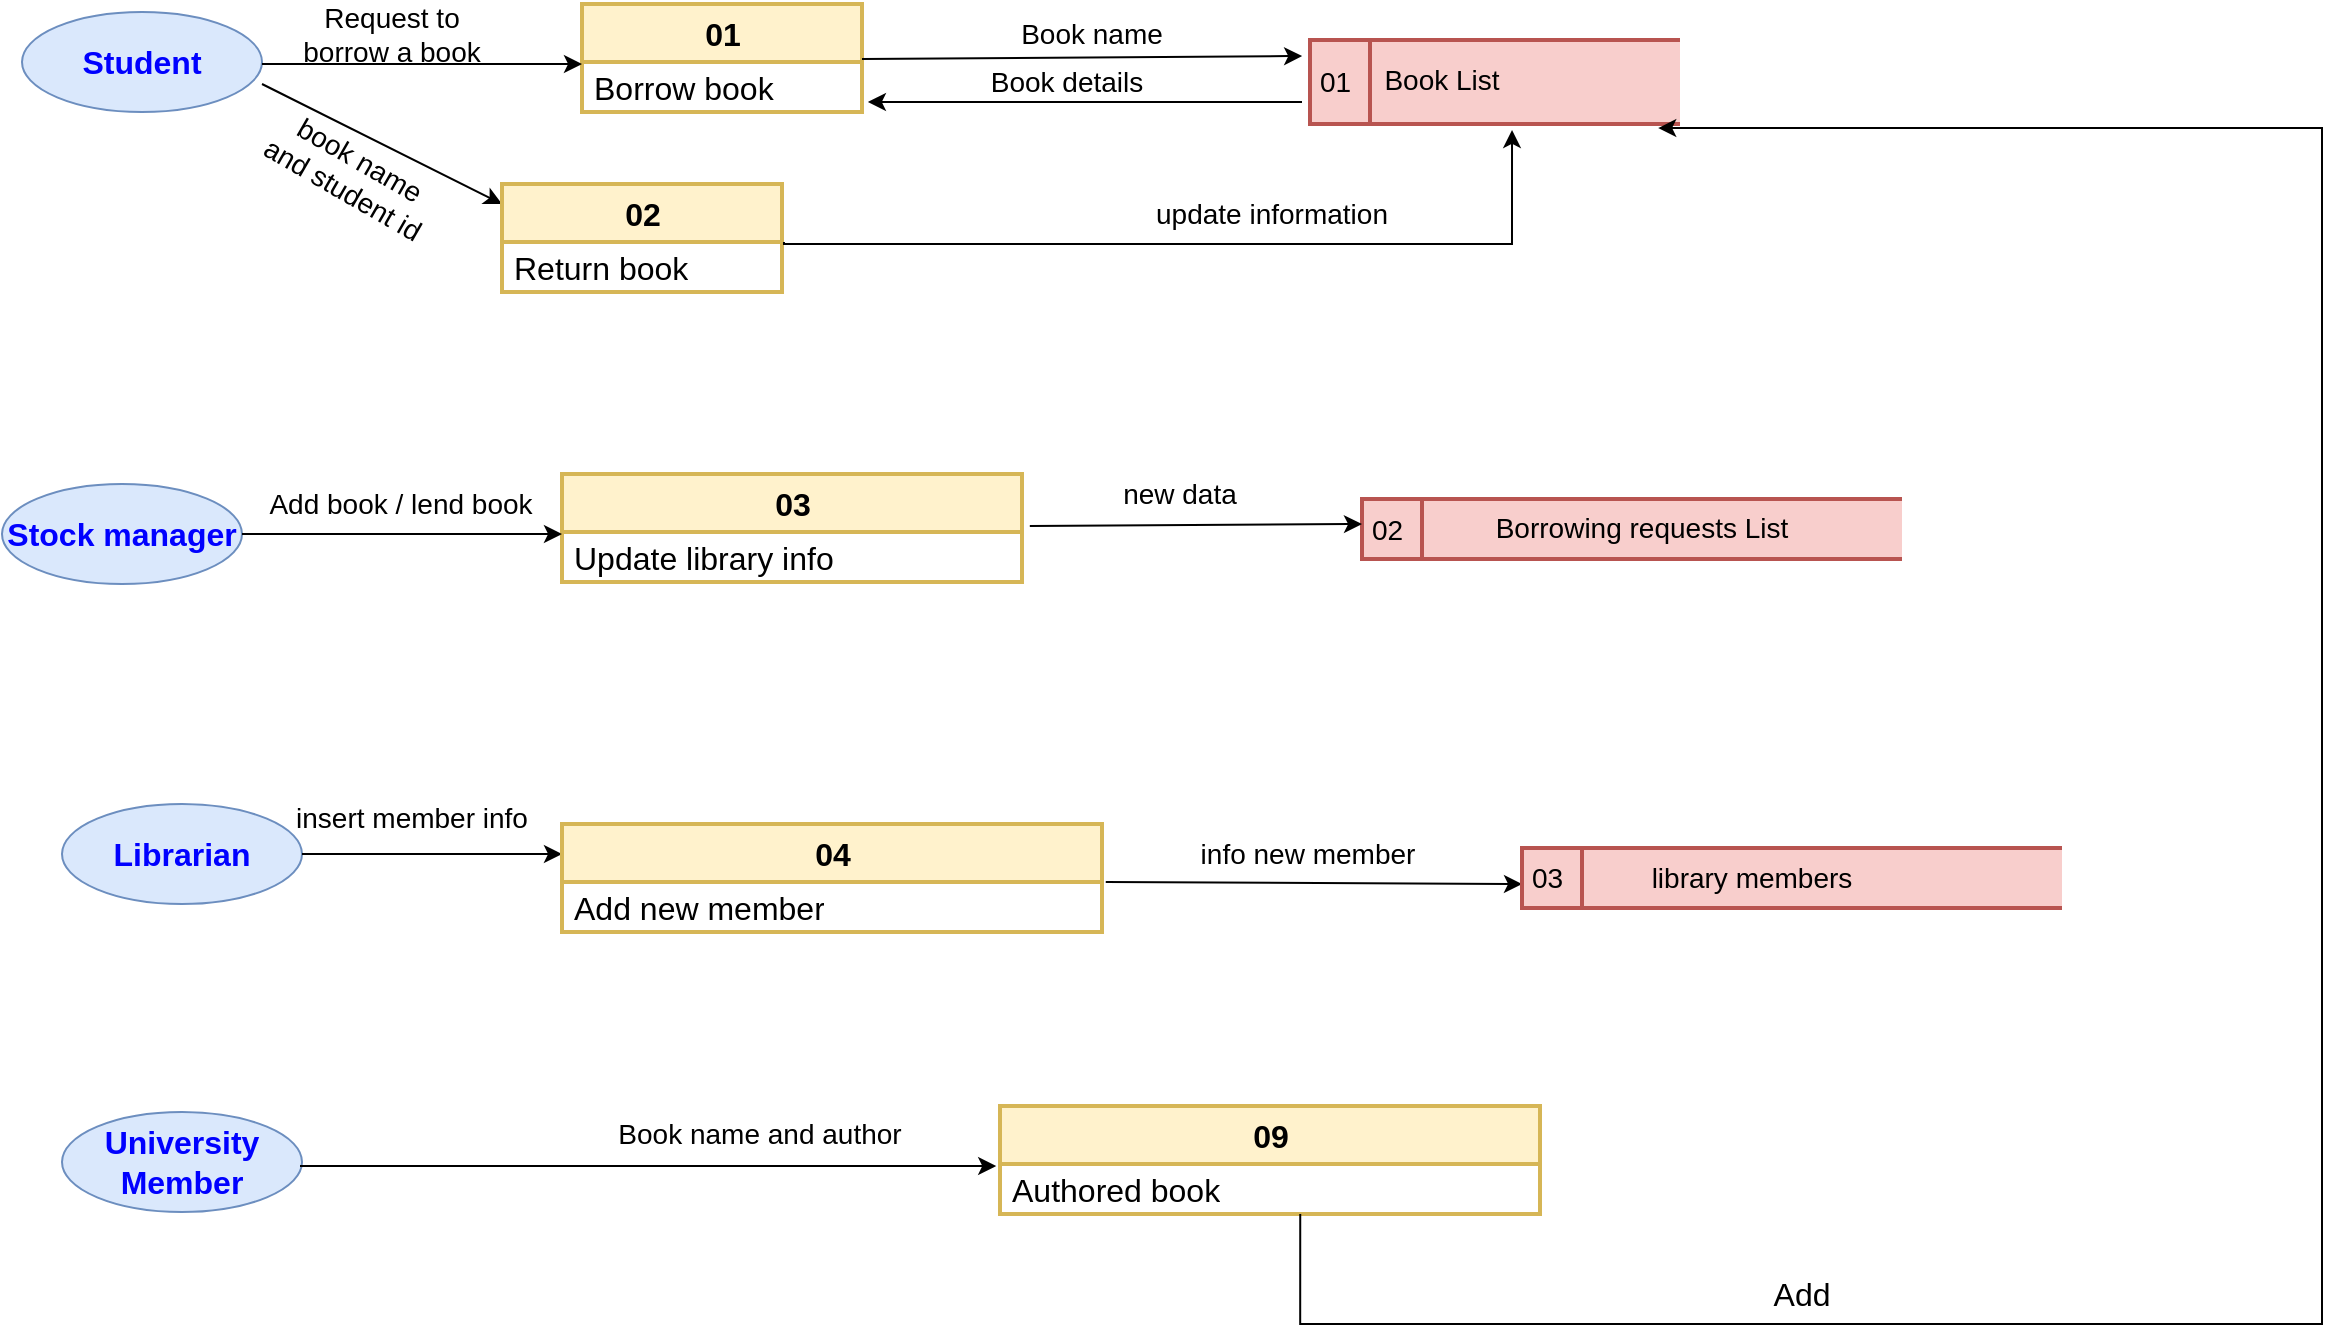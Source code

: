 <mxfile version="20.5.0" type="github">
  <diagram id="I_QSNduuzZ1XmQ7G36rW" name="Page-1">
    <mxGraphModel dx="1038" dy="2736" grid="1" gridSize="10" guides="1" tooltips="1" connect="1" arrows="1" fold="1" page="1" pageScale="1" pageWidth="850" pageHeight="1100" math="0" shadow="0">
      <root>
        <mxCell id="0" />
        <mxCell id="1" parent="0" />
        <mxCell id="CyEHUYj0pz2SkQQQW5B_-1" value="&lt;b&gt;&lt;font style=&quot;font-size: 16px;&quot; color=&quot;#0000FF&quot;&gt;Stock manager&lt;/font&gt;&lt;/b&gt;" style="ellipse;whiteSpace=wrap;html=1;fillColor=#dae8fc;strokeColor=#6c8ebf;" vertex="1" parent="1">
          <mxGeometry x="40" y="-1860" width="120" height="50" as="geometry" />
        </mxCell>
        <mxCell id="CyEHUYj0pz2SkQQQW5B_-2" value="&lt;b&gt;&lt;font style=&quot;font-size: 16px;&quot; color=&quot;#0000FF&quot;&gt;Student&lt;/font&gt;&lt;/b&gt;" style="ellipse;whiteSpace=wrap;html=1;fillColor=#dae8fc;strokeColor=#6c8ebf;" vertex="1" parent="1">
          <mxGeometry x="50" y="-2096" width="120" height="50" as="geometry" />
        </mxCell>
        <mxCell id="CyEHUYj0pz2SkQQQW5B_-3" value="01" style="swimlane;fontStyle=1;align=center;verticalAlign=middle;childLayout=stackLayout;horizontal=1;startSize=29;horizontalStack=0;resizeParent=1;resizeParentMax=0;resizeLast=0;collapsible=0;marginBottom=0;html=1;fontSize=16;strokeWidth=2;fillColor=#fff2cc;strokeColor=#d6b656;" vertex="1" parent="1">
          <mxGeometry x="330" y="-2100" width="140" height="54" as="geometry" />
        </mxCell>
        <mxCell id="CyEHUYj0pz2SkQQQW5B_-4" value="&lt;div&gt;&lt;font color=&quot;#000000&quot;&gt;Borrow book&lt;/font&gt;&lt;/div&gt;" style="text;html=1;strokeColor=none;fillColor=none;align=left;verticalAlign=middle;spacingLeft=4;spacingRight=4;overflow=hidden;rotatable=0;points=[[0,0.5],[1,0.5]];portConstraint=eastwest;fontSize=16;fontColor=#0000FF;" vertex="1" parent="CyEHUYj0pz2SkQQQW5B_-3">
          <mxGeometry y="29" width="140" height="25" as="geometry" />
        </mxCell>
        <mxCell id="CyEHUYj0pz2SkQQQW5B_-5" value="" style="endArrow=classic;html=1;rounded=0;fontSize=16;fontColor=#0000FF;" edge="1" parent="1">
          <mxGeometry width="50" height="50" relative="1" as="geometry">
            <mxPoint x="170" y="-2070" as="sourcePoint" />
            <mxPoint x="330" y="-2070" as="targetPoint" />
          </mxGeometry>
        </mxCell>
        <mxCell id="CyEHUYj0pz2SkQQQW5B_-6" value="Request to borrow a book" style="text;html=1;strokeColor=none;fillColor=none;align=center;verticalAlign=middle;whiteSpace=wrap;rounded=0;strokeWidth=2;fontSize=14;fontColor=#000000;" vertex="1" parent="1">
          <mxGeometry x="180" y="-2100" width="110" height="30" as="geometry" />
        </mxCell>
        <mxCell id="CyEHUYj0pz2SkQQQW5B_-10" value="01" style="html=1;dashed=0;whitespace=wrap;shape=mxgraph.dfd.dataStoreID;align=left;spacingLeft=3;points=[[0,0],[0.5,0],[1,0],[0,0.5],[1,0.5],[0,1],[0.5,1],[1,1]];strokeWidth=2;fontSize=14;fillColor=#f8cecc;strokeColor=#b85450;" vertex="1" parent="1">
          <mxGeometry x="694" y="-2082" width="185" height="42" as="geometry" />
        </mxCell>
        <mxCell id="CyEHUYj0pz2SkQQQW5B_-11" value="Book List" style="text;html=1;strokeColor=none;fillColor=none;align=center;verticalAlign=middle;whiteSpace=wrap;rounded=0;strokeWidth=2;fontSize=14;fontColor=#000000;" vertex="1" parent="1">
          <mxGeometry x="730" y="-2077" width="60" height="30" as="geometry" />
        </mxCell>
        <mxCell id="CyEHUYj0pz2SkQQQW5B_-13" value="" style="endArrow=classic;html=1;rounded=0;fontSize=14;fontColor=#000000;entryX=1.021;entryY=0.8;entryDx=0;entryDy=0;entryPerimeter=0;" edge="1" parent="1" target="CyEHUYj0pz2SkQQQW5B_-4">
          <mxGeometry width="50" height="50" relative="1" as="geometry">
            <mxPoint x="690" y="-2051" as="sourcePoint" />
            <mxPoint x="520" y="-2052.5" as="targetPoint" />
          </mxGeometry>
        </mxCell>
        <mxCell id="CyEHUYj0pz2SkQQQW5B_-14" value="Book details" style="text;html=1;strokeColor=none;fillColor=none;align=center;verticalAlign=middle;whiteSpace=wrap;rounded=0;strokeWidth=2;fontSize=14;fontColor=#000000;" vertex="1" parent="1">
          <mxGeometry x="530" y="-2076" width="85" height="30" as="geometry" />
        </mxCell>
        <mxCell id="CyEHUYj0pz2SkQQQW5B_-17" value="" style="endArrow=classic;html=1;rounded=0;fontSize=14;fontColor=#000000;exitX=1;exitY=0.5;exitDx=0;exitDy=0;entryX=0.026;entryY=0.286;entryDx=0;entryDy=0;entryPerimeter=0;" edge="1" parent="1">
          <mxGeometry width="50" height="50" relative="1" as="geometry">
            <mxPoint x="470.0" y="-2072.5" as="sourcePoint" />
            <mxPoint x="690.07" y="-2073.988" as="targetPoint" />
          </mxGeometry>
        </mxCell>
        <mxCell id="CyEHUYj0pz2SkQQQW5B_-18" value="Book name" style="text;html=1;strokeColor=none;fillColor=none;align=center;verticalAlign=middle;whiteSpace=wrap;rounded=0;strokeWidth=2;fontSize=14;fontColor=#000000;" vertex="1" parent="1">
          <mxGeometry x="540" y="-2100" width="90" height="30" as="geometry" />
        </mxCell>
        <mxCell id="CyEHUYj0pz2SkQQQW5B_-20" value="" style="endArrow=classic;html=1;rounded=0;fontSize=14;fontColor=#000000;" edge="1" parent="1">
          <mxGeometry width="50" height="50" relative="1" as="geometry">
            <mxPoint x="170" y="-2060" as="sourcePoint" />
            <mxPoint x="290" y="-2000" as="targetPoint" />
          </mxGeometry>
        </mxCell>
        <mxCell id="CyEHUYj0pz2SkQQQW5B_-21" value="02" style="swimlane;fontStyle=1;align=center;verticalAlign=middle;childLayout=stackLayout;horizontal=1;startSize=29;horizontalStack=0;resizeParent=1;resizeParentMax=0;resizeLast=0;collapsible=0;marginBottom=0;html=1;fontSize=16;strokeWidth=2;fillColor=#fff2cc;strokeColor=#d6b656;" vertex="1" parent="1">
          <mxGeometry x="290" y="-2010" width="140" height="54" as="geometry" />
        </mxCell>
        <mxCell id="CyEHUYj0pz2SkQQQW5B_-22" value="&lt;div&gt;&lt;font color=&quot;#000000&quot;&gt;Return book&lt;/font&gt;&lt;/div&gt;" style="text;html=1;strokeColor=none;fillColor=none;align=left;verticalAlign=middle;spacingLeft=4;spacingRight=4;overflow=hidden;rotatable=0;points=[[0,0.5],[1,0.5]];portConstraint=eastwest;fontSize=16;fontColor=#0000FF;" vertex="1" parent="CyEHUYj0pz2SkQQQW5B_-21">
          <mxGeometry y="29" width="140" height="25" as="geometry" />
        </mxCell>
        <mxCell id="CyEHUYj0pz2SkQQQW5B_-23" value="book name and student id" style="text;html=1;strokeColor=none;fillColor=none;align=center;verticalAlign=middle;whiteSpace=wrap;rounded=0;strokeWidth=2;fontSize=14;fontColor=#000000;rotation=30;" vertex="1" parent="1">
          <mxGeometry x="170" y="-2030" width="90" height="30" as="geometry" />
        </mxCell>
        <mxCell id="CyEHUYj0pz2SkQQQW5B_-24" value="update information " style="text;html=1;strokeColor=none;fillColor=none;align=center;verticalAlign=middle;whiteSpace=wrap;rounded=0;strokeWidth=2;fontSize=14;fontColor=#000000;rotation=0;" vertex="1" parent="1">
          <mxGeometry x="610" y="-2010" width="130" height="30" as="geometry" />
        </mxCell>
        <mxCell id="CyEHUYj0pz2SkQQQW5B_-25" value="" style="endArrow=classic;html=1;rounded=0;exitX=1.007;exitY=0;exitDx=0;exitDy=0;exitPerimeter=0;entryX=0.546;entryY=1.071;entryDx=0;entryDy=0;entryPerimeter=0;edgeStyle=orthogonalEdgeStyle;" edge="1" parent="1" source="CyEHUYj0pz2SkQQQW5B_-22" target="CyEHUYj0pz2SkQQQW5B_-10">
          <mxGeometry width="50" height="50" relative="1" as="geometry">
            <mxPoint x="750" y="-1920" as="sourcePoint" />
            <mxPoint x="800" y="-1970" as="targetPoint" />
            <Array as="points">
              <mxPoint x="431" y="-1980" />
              <mxPoint x="795" y="-1980" />
            </Array>
          </mxGeometry>
        </mxCell>
        <mxCell id="CyEHUYj0pz2SkQQQW5B_-27" value="02" style="html=1;dashed=0;whitespace=wrap;shape=mxgraph.dfd.dataStoreID;align=left;spacingLeft=3;points=[[0,0],[0.5,0],[1,0],[0,0.5],[1,0.5],[0,1],[0.5,1],[1,1]];strokeWidth=2;fontSize=14;fillColor=#f8cecc;strokeColor=#b85450;" vertex="1" parent="1">
          <mxGeometry x="720" y="-1852.5" width="270" height="30" as="geometry" />
        </mxCell>
        <mxCell id="CyEHUYj0pz2SkQQQW5B_-28" value="&lt;font color=&quot;#000000&quot;&gt;Borrowing requests &lt;/font&gt;List" style="text;html=1;strokeColor=none;fillColor=none;align=center;verticalAlign=middle;whiteSpace=wrap;rounded=0;strokeWidth=2;fontSize=14;fontColor=#000000;" vertex="1" parent="1">
          <mxGeometry x="770" y="-1853.5" width="180" height="30" as="geometry" />
        </mxCell>
        <mxCell id="CyEHUYj0pz2SkQQQW5B_-29" value="03" style="swimlane;fontStyle=1;align=center;verticalAlign=middle;childLayout=stackLayout;horizontal=1;startSize=29;horizontalStack=0;resizeParent=1;resizeParentMax=0;resizeLast=0;collapsible=0;marginBottom=0;html=1;fontSize=16;strokeWidth=2;fillColor=#fff2cc;strokeColor=#d6b656;" vertex="1" parent="1">
          <mxGeometry x="320" y="-1865" width="230" height="54" as="geometry" />
        </mxCell>
        <mxCell id="CyEHUYj0pz2SkQQQW5B_-30" value="&lt;font color=&quot;#000000&quot;&gt;Update library info&lt;/font&gt;" style="text;html=1;strokeColor=none;fillColor=none;align=left;verticalAlign=middle;spacingLeft=4;spacingRight=4;overflow=hidden;rotatable=0;points=[[0,0.5],[1,0.5]];portConstraint=eastwest;fontSize=16;fontColor=#0000FF;" vertex="1" parent="CyEHUYj0pz2SkQQQW5B_-29">
          <mxGeometry y="29" width="230" height="25" as="geometry" />
        </mxCell>
        <mxCell id="CyEHUYj0pz2SkQQQW5B_-31" value="" style="endArrow=classic;html=1;rounded=0;fontSize=14;fontColor=#000000;exitX=0.725;exitY=0.94;exitDx=0;exitDy=0;exitPerimeter=0;" edge="1" parent="1">
          <mxGeometry width="50" height="50" relative="1" as="geometry">
            <mxPoint x="160" y="-1835" as="sourcePoint" />
            <mxPoint x="320" y="-1835" as="targetPoint" />
          </mxGeometry>
        </mxCell>
        <mxCell id="CyEHUYj0pz2SkQQQW5B_-32" value="Add book / lend book" style="text;html=1;strokeColor=none;fillColor=none;align=center;verticalAlign=middle;whiteSpace=wrap;rounded=0;strokeWidth=2;fontSize=14;fontColor=#000000;rotation=0;" vertex="1" parent="1">
          <mxGeometry x="170" y="-1865" width="139" height="30" as="geometry" />
        </mxCell>
        <mxCell id="CyEHUYj0pz2SkQQQW5B_-33" value="" style="endArrow=classic;html=1;rounded=0;fontSize=14;fontColor=#000000;exitX=1.017;exitY=-0.12;exitDx=0;exitDy=0;exitPerimeter=0;" edge="1" parent="1" source="CyEHUYj0pz2SkQQQW5B_-30">
          <mxGeometry width="50" height="50" relative="1" as="geometry">
            <mxPoint x="602" y="-1722" as="sourcePoint" />
            <mxPoint x="720" y="-1840" as="targetPoint" />
          </mxGeometry>
        </mxCell>
        <mxCell id="CyEHUYj0pz2SkQQQW5B_-34" value="new data" style="text;html=1;strokeColor=none;fillColor=none;align=center;verticalAlign=middle;whiteSpace=wrap;rounded=0;strokeWidth=2;fontSize=14;fontColor=#000000;rotation=0;" vertex="1" parent="1">
          <mxGeometry x="564" y="-1870" width="130" height="30" as="geometry" />
        </mxCell>
        <mxCell id="CyEHUYj0pz2SkQQQW5B_-36" value="&lt;b&gt;&lt;font style=&quot;font-size: 16px;&quot; color=&quot;#0000FF&quot;&gt;Librarian&lt;/font&gt;&lt;/b&gt;" style="ellipse;whiteSpace=wrap;html=1;fillColor=#dae8fc;strokeColor=#6c8ebf;" vertex="1" parent="1">
          <mxGeometry x="70" y="-1700" width="120" height="50" as="geometry" />
        </mxCell>
        <mxCell id="CyEHUYj0pz2SkQQQW5B_-38" value="" style="endArrow=classic;html=1;rounded=0;fontSize=14;fontColor=#000000;" edge="1" parent="1" source="CyEHUYj0pz2SkQQQW5B_-36">
          <mxGeometry width="50" height="50" relative="1" as="geometry">
            <mxPoint x="270" y="-1544" as="sourcePoint" />
            <mxPoint x="320" y="-1675" as="targetPoint" />
          </mxGeometry>
        </mxCell>
        <mxCell id="CyEHUYj0pz2SkQQQW5B_-39" value="04" style="swimlane;fontStyle=1;align=center;verticalAlign=middle;childLayout=stackLayout;horizontal=1;startSize=29;horizontalStack=0;resizeParent=1;resizeParentMax=0;resizeLast=0;collapsible=0;marginBottom=0;html=1;fontSize=16;strokeWidth=2;fillColor=#fff2cc;strokeColor=#d6b656;" vertex="1" parent="1">
          <mxGeometry x="320" y="-1690" width="270" height="54" as="geometry" />
        </mxCell>
        <mxCell id="CyEHUYj0pz2SkQQQW5B_-40" value="&lt;font color=&quot;#000000&quot;&gt;Add new member&lt;/font&gt;" style="text;html=1;strokeColor=none;fillColor=none;align=left;verticalAlign=middle;spacingLeft=4;spacingRight=4;overflow=hidden;rotatable=0;points=[[0,0.5],[1,0.5]];portConstraint=eastwest;fontSize=16;fontColor=#0000FF;" vertex="1" parent="CyEHUYj0pz2SkQQQW5B_-39">
          <mxGeometry y="29" width="270" height="25" as="geometry" />
        </mxCell>
        <mxCell id="CyEHUYj0pz2SkQQQW5B_-41" value="" style="endArrow=classic;html=1;rounded=0;fontSize=14;fontColor=#000000;exitX=1.007;exitY=0;exitDx=0;exitDy=0;exitPerimeter=0;" edge="1" parent="1" source="CyEHUYj0pz2SkQQQW5B_-40">
          <mxGeometry width="50" height="50" relative="1" as="geometry">
            <mxPoint x="610" y="-1544" as="sourcePoint" />
            <mxPoint x="800" y="-1660" as="targetPoint" />
          </mxGeometry>
        </mxCell>
        <mxCell id="CyEHUYj0pz2SkQQQW5B_-42" value="&lt;font color=&quot;#000000&quot;&gt;info new member&lt;/font&gt;" style="text;html=1;strokeColor=none;fillColor=none;align=center;verticalAlign=middle;whiteSpace=wrap;rounded=0;strokeWidth=2;fontSize=14;fontColor=#000000;rotation=0;" vertex="1" parent="1">
          <mxGeometry x="596" y="-1690" width="194" height="30" as="geometry" />
        </mxCell>
        <mxCell id="CyEHUYj0pz2SkQQQW5B_-43" value="03" style="html=1;dashed=0;whitespace=wrap;shape=mxgraph.dfd.dataStoreID;align=left;spacingLeft=3;points=[[0,0],[0.5,0],[1,0],[0,0.5],[1,0.5],[0,1],[0.5,1],[1,1]];strokeWidth=2;fontSize=14;fillColor=#f8cecc;strokeColor=#b85450;" vertex="1" parent="1">
          <mxGeometry x="800" y="-1678" width="270" height="30" as="geometry" />
        </mxCell>
        <mxCell id="CyEHUYj0pz2SkQQQW5B_-44" value="&lt;font color=&quot;#000000&quot;&gt;library members&lt;/font&gt;" style="text;html=1;strokeColor=none;fillColor=none;align=center;verticalAlign=middle;whiteSpace=wrap;rounded=0;strokeWidth=2;fontSize=14;fontColor=#000000;" vertex="1" parent="1">
          <mxGeometry x="840" y="-1678" width="150" height="30" as="geometry" />
        </mxCell>
        <mxCell id="CyEHUYj0pz2SkQQQW5B_-45" value="insert member info" style="text;html=1;strokeColor=none;fillColor=none;align=center;verticalAlign=middle;whiteSpace=wrap;rounded=0;strokeWidth=2;fontSize=14;fontColor=#000000;rotation=0;" vertex="1" parent="1">
          <mxGeometry x="160" y="-1708" width="170" height="30" as="geometry" />
        </mxCell>
        <mxCell id="CyEHUYj0pz2SkQQQW5B_-48" value="&lt;b&gt;&lt;font style=&quot;font-size: 16px;&quot; color=&quot;#0000FF&quot;&gt;University Member&lt;/font&gt;&lt;/b&gt;" style="ellipse;whiteSpace=wrap;html=1;fillColor=#dae8fc;strokeColor=#6c8ebf;" vertex="1" parent="1">
          <mxGeometry x="70" y="-1546" width="120" height="50" as="geometry" />
        </mxCell>
        <mxCell id="CyEHUYj0pz2SkQQQW5B_-49" value="09" style="swimlane;fontStyle=1;align=center;verticalAlign=middle;childLayout=stackLayout;horizontal=1;startSize=29;horizontalStack=0;resizeParent=1;resizeParentMax=0;resizeLast=0;collapsible=0;marginBottom=0;html=1;fontSize=16;strokeWidth=2;fillColor=#fff2cc;strokeColor=#d6b656;" vertex="1" parent="1">
          <mxGeometry x="539" y="-1549" width="270" height="54" as="geometry" />
        </mxCell>
        <mxCell id="CyEHUYj0pz2SkQQQW5B_-50" value="&lt;font color=&quot;#000000&quot;&gt;Authored book&lt;/font&gt;" style="text;html=1;strokeColor=none;fillColor=none;align=left;verticalAlign=middle;spacingLeft=4;spacingRight=4;overflow=hidden;rotatable=0;points=[[0,0.5],[1,0.5]];portConstraint=eastwest;fontSize=16;fontColor=#0000FF;" vertex="1" parent="CyEHUYj0pz2SkQQQW5B_-49">
          <mxGeometry y="29" width="270" height="25" as="geometry" />
        </mxCell>
        <mxCell id="CyEHUYj0pz2SkQQQW5B_-51" value="" style="endArrow=classic;html=1;rounded=0;fontSize=14;fontColor=#000000;entryX=-0.007;entryY=0.04;entryDx=0;entryDy=0;entryPerimeter=0;" edge="1" parent="1" target="CyEHUYj0pz2SkQQQW5B_-50">
          <mxGeometry width="50" height="50" relative="1" as="geometry">
            <mxPoint x="189" y="-1519" as="sourcePoint" />
            <mxPoint x="409" y="-1519" as="targetPoint" />
          </mxGeometry>
        </mxCell>
        <mxCell id="CyEHUYj0pz2SkQQQW5B_-52" value="Book name and author" style="text;html=1;strokeColor=none;fillColor=none;align=center;verticalAlign=middle;whiteSpace=wrap;rounded=0;strokeWidth=2;fontSize=14;fontColor=#000000;" vertex="1" parent="1">
          <mxGeometry x="329" y="-1550" width="180" height="30" as="geometry" />
        </mxCell>
        <mxCell id="CyEHUYj0pz2SkQQQW5B_-53" value="" style="endArrow=classic;html=1;rounded=0;entryX=0.941;entryY=1.048;entryDx=0;entryDy=0;entryPerimeter=0;exitX=0.556;exitY=1;exitDx=0;exitDy=0;exitPerimeter=0;edgeStyle=orthogonalEdgeStyle;" edge="1" parent="1" source="CyEHUYj0pz2SkQQQW5B_-50" target="CyEHUYj0pz2SkQQQW5B_-10">
          <mxGeometry width="50" height="50" relative="1" as="geometry">
            <mxPoint x="690" y="-1370" as="sourcePoint" />
            <mxPoint x="740" y="-1420" as="targetPoint" />
            <Array as="points">
              <mxPoint x="689" y="-1440" />
              <mxPoint x="1200" y="-1440" />
              <mxPoint x="1200" y="-2038" />
            </Array>
          </mxGeometry>
        </mxCell>
        <mxCell id="CyEHUYj0pz2SkQQQW5B_-54" value="&lt;font style=&quot;font-size: 16px;&quot;&gt;Add&lt;/font&gt;" style="text;html=1;strokeColor=none;fillColor=none;align=center;verticalAlign=middle;whiteSpace=wrap;rounded=0;" vertex="1" parent="1">
          <mxGeometry x="910" y="-1470" width="60" height="30" as="geometry" />
        </mxCell>
      </root>
    </mxGraphModel>
  </diagram>
</mxfile>
